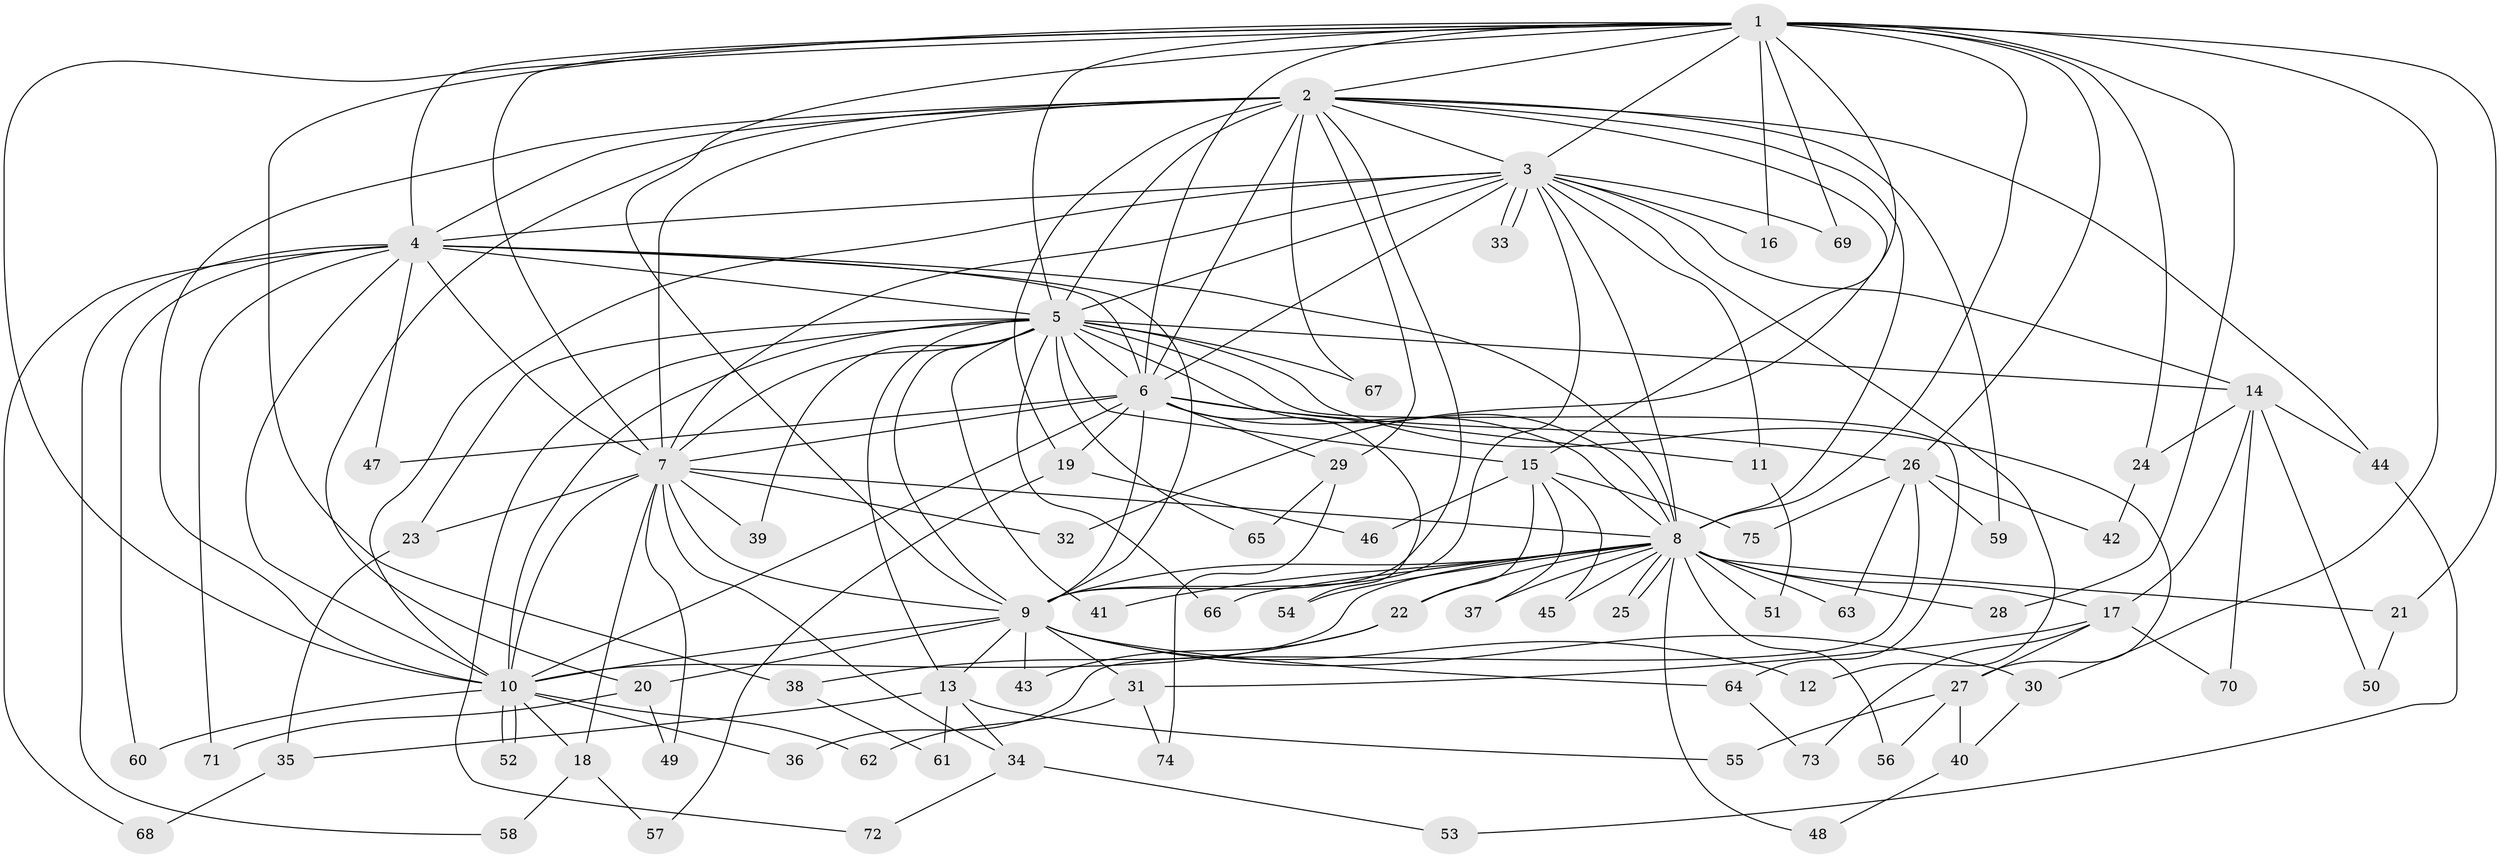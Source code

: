 // coarse degree distribution, {15: 0.05405405405405406, 13: 0.02702702702702703, 12: 0.05405405405405406, 8: 0.02702702702702703, 21: 0.02702702702702703, 18: 0.02702702702702703, 2: 0.4594594594594595, 5: 0.05405405405405406, 7: 0.05405405405405406, 4: 0.10810810810810811, 3: 0.10810810810810811}
// Generated by graph-tools (version 1.1) at 2025/17/03/04/25 18:17:44]
// undirected, 75 vertices, 175 edges
graph export_dot {
graph [start="1"]
  node [color=gray90,style=filled];
  1;
  2;
  3;
  4;
  5;
  6;
  7;
  8;
  9;
  10;
  11;
  12;
  13;
  14;
  15;
  16;
  17;
  18;
  19;
  20;
  21;
  22;
  23;
  24;
  25;
  26;
  27;
  28;
  29;
  30;
  31;
  32;
  33;
  34;
  35;
  36;
  37;
  38;
  39;
  40;
  41;
  42;
  43;
  44;
  45;
  46;
  47;
  48;
  49;
  50;
  51;
  52;
  53;
  54;
  55;
  56;
  57;
  58;
  59;
  60;
  61;
  62;
  63;
  64;
  65;
  66;
  67;
  68;
  69;
  70;
  71;
  72;
  73;
  74;
  75;
  1 -- 2;
  1 -- 3;
  1 -- 4;
  1 -- 5;
  1 -- 6;
  1 -- 7;
  1 -- 8;
  1 -- 9;
  1 -- 10;
  1 -- 16;
  1 -- 21;
  1 -- 24;
  1 -- 26;
  1 -- 28;
  1 -- 30;
  1 -- 32;
  1 -- 38;
  1 -- 69;
  2 -- 3;
  2 -- 4;
  2 -- 5;
  2 -- 6;
  2 -- 7;
  2 -- 8;
  2 -- 9;
  2 -- 10;
  2 -- 15;
  2 -- 19;
  2 -- 20;
  2 -- 29;
  2 -- 44;
  2 -- 59;
  2 -- 67;
  3 -- 4;
  3 -- 5;
  3 -- 6;
  3 -- 7;
  3 -- 8;
  3 -- 9;
  3 -- 10;
  3 -- 11;
  3 -- 12;
  3 -- 14;
  3 -- 16;
  3 -- 33;
  3 -- 33;
  3 -- 69;
  4 -- 5;
  4 -- 6;
  4 -- 7;
  4 -- 8;
  4 -- 9;
  4 -- 10;
  4 -- 47;
  4 -- 58;
  4 -- 60;
  4 -- 68;
  4 -- 71;
  5 -- 6;
  5 -- 7;
  5 -- 8;
  5 -- 9;
  5 -- 10;
  5 -- 13;
  5 -- 14;
  5 -- 15;
  5 -- 23;
  5 -- 27;
  5 -- 39;
  5 -- 41;
  5 -- 64;
  5 -- 65;
  5 -- 66;
  5 -- 67;
  5 -- 72;
  6 -- 7;
  6 -- 8;
  6 -- 9;
  6 -- 10;
  6 -- 11;
  6 -- 19;
  6 -- 26;
  6 -- 29;
  6 -- 47;
  6 -- 54;
  7 -- 8;
  7 -- 9;
  7 -- 10;
  7 -- 18;
  7 -- 23;
  7 -- 32;
  7 -- 34;
  7 -- 39;
  7 -- 49;
  8 -- 9;
  8 -- 10;
  8 -- 17;
  8 -- 21;
  8 -- 22;
  8 -- 25;
  8 -- 25;
  8 -- 28;
  8 -- 37;
  8 -- 41;
  8 -- 45;
  8 -- 48;
  8 -- 51;
  8 -- 54;
  8 -- 56;
  8 -- 63;
  8 -- 66;
  9 -- 10;
  9 -- 12;
  9 -- 13;
  9 -- 20;
  9 -- 30;
  9 -- 31;
  9 -- 43;
  9 -- 64;
  10 -- 18;
  10 -- 36;
  10 -- 52;
  10 -- 52;
  10 -- 60;
  10 -- 62;
  11 -- 51;
  13 -- 34;
  13 -- 35;
  13 -- 55;
  13 -- 61;
  14 -- 17;
  14 -- 24;
  14 -- 44;
  14 -- 50;
  14 -- 70;
  15 -- 22;
  15 -- 37;
  15 -- 45;
  15 -- 46;
  15 -- 75;
  17 -- 27;
  17 -- 31;
  17 -- 70;
  17 -- 73;
  18 -- 57;
  18 -- 58;
  19 -- 46;
  19 -- 57;
  20 -- 49;
  20 -- 71;
  21 -- 50;
  22 -- 38;
  22 -- 43;
  23 -- 35;
  24 -- 42;
  26 -- 36;
  26 -- 42;
  26 -- 59;
  26 -- 63;
  26 -- 75;
  27 -- 40;
  27 -- 55;
  27 -- 56;
  29 -- 65;
  29 -- 74;
  30 -- 40;
  31 -- 62;
  31 -- 74;
  34 -- 53;
  34 -- 72;
  35 -- 68;
  38 -- 61;
  40 -- 48;
  44 -- 53;
  64 -- 73;
}

